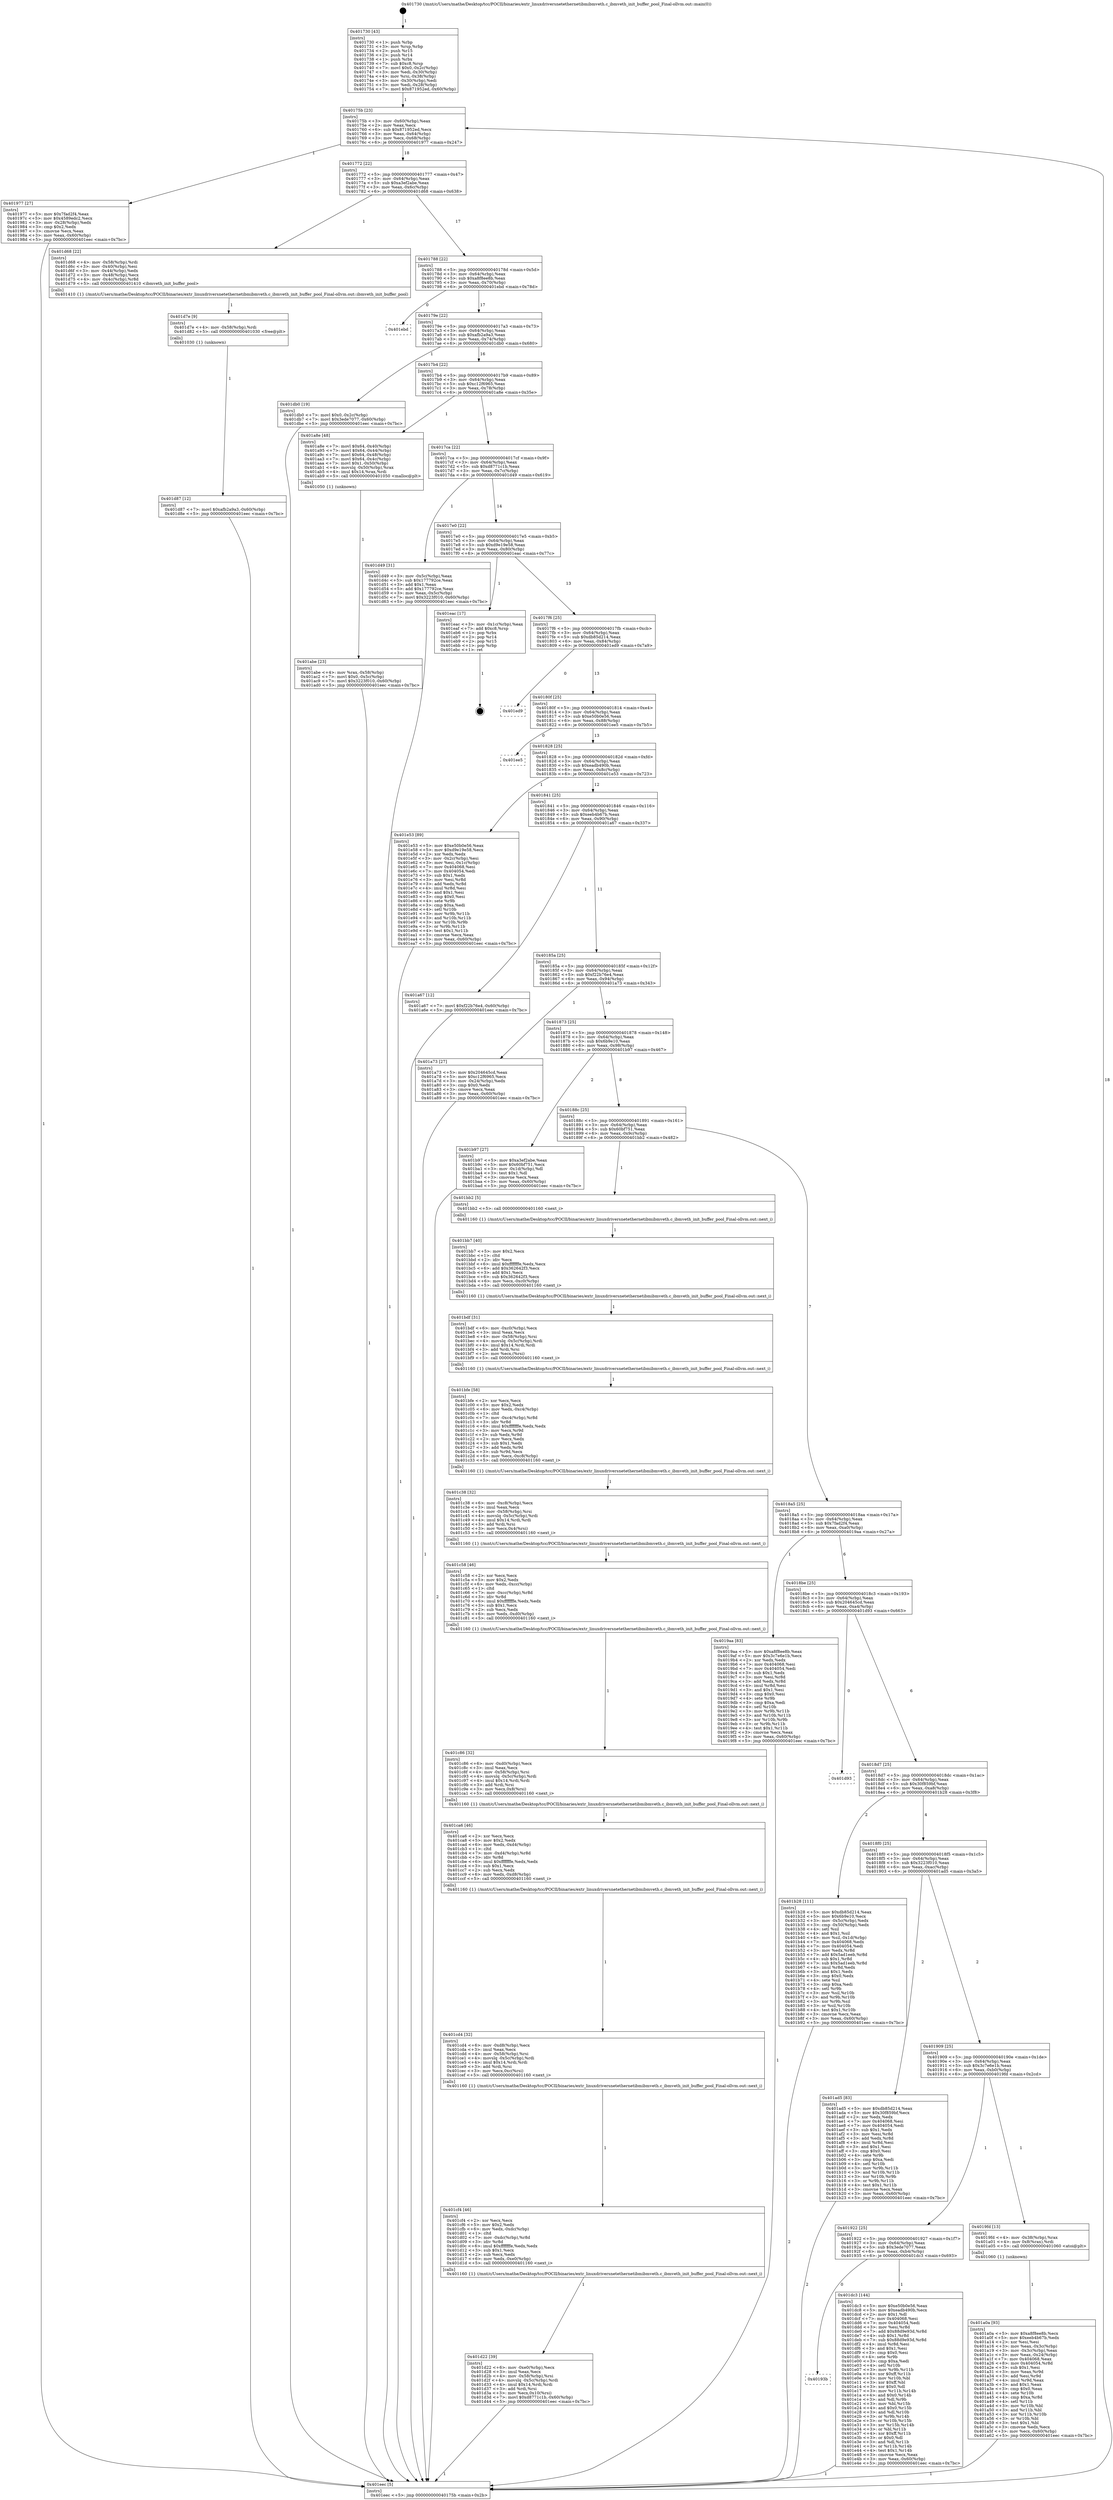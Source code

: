 digraph "0x401730" {
  label = "0x401730 (/mnt/c/Users/mathe/Desktop/tcc/POCII/binaries/extr_linuxdriversnetethernetibmibmveth.c_ibmveth_init_buffer_pool_Final-ollvm.out::main(0))"
  labelloc = "t"
  node[shape=record]

  Entry [label="",width=0.3,height=0.3,shape=circle,fillcolor=black,style=filled]
  "0x40175b" [label="{
     0x40175b [23]\l
     | [instrs]\l
     &nbsp;&nbsp;0x40175b \<+3\>: mov -0x60(%rbp),%eax\l
     &nbsp;&nbsp;0x40175e \<+2\>: mov %eax,%ecx\l
     &nbsp;&nbsp;0x401760 \<+6\>: sub $0x871952ed,%ecx\l
     &nbsp;&nbsp;0x401766 \<+3\>: mov %eax,-0x64(%rbp)\l
     &nbsp;&nbsp;0x401769 \<+3\>: mov %ecx,-0x68(%rbp)\l
     &nbsp;&nbsp;0x40176c \<+6\>: je 0000000000401977 \<main+0x247\>\l
  }"]
  "0x401977" [label="{
     0x401977 [27]\l
     | [instrs]\l
     &nbsp;&nbsp;0x401977 \<+5\>: mov $0x7fad2f4,%eax\l
     &nbsp;&nbsp;0x40197c \<+5\>: mov $0x4589edc2,%ecx\l
     &nbsp;&nbsp;0x401981 \<+3\>: mov -0x28(%rbp),%edx\l
     &nbsp;&nbsp;0x401984 \<+3\>: cmp $0x2,%edx\l
     &nbsp;&nbsp;0x401987 \<+3\>: cmovne %ecx,%eax\l
     &nbsp;&nbsp;0x40198a \<+3\>: mov %eax,-0x60(%rbp)\l
     &nbsp;&nbsp;0x40198d \<+5\>: jmp 0000000000401eec \<main+0x7bc\>\l
  }"]
  "0x401772" [label="{
     0x401772 [22]\l
     | [instrs]\l
     &nbsp;&nbsp;0x401772 \<+5\>: jmp 0000000000401777 \<main+0x47\>\l
     &nbsp;&nbsp;0x401777 \<+3\>: mov -0x64(%rbp),%eax\l
     &nbsp;&nbsp;0x40177a \<+5\>: sub $0xa3ef2abe,%eax\l
     &nbsp;&nbsp;0x40177f \<+3\>: mov %eax,-0x6c(%rbp)\l
     &nbsp;&nbsp;0x401782 \<+6\>: je 0000000000401d68 \<main+0x638\>\l
  }"]
  "0x401eec" [label="{
     0x401eec [5]\l
     | [instrs]\l
     &nbsp;&nbsp;0x401eec \<+5\>: jmp 000000000040175b \<main+0x2b\>\l
  }"]
  "0x401730" [label="{
     0x401730 [43]\l
     | [instrs]\l
     &nbsp;&nbsp;0x401730 \<+1\>: push %rbp\l
     &nbsp;&nbsp;0x401731 \<+3\>: mov %rsp,%rbp\l
     &nbsp;&nbsp;0x401734 \<+2\>: push %r15\l
     &nbsp;&nbsp;0x401736 \<+2\>: push %r14\l
     &nbsp;&nbsp;0x401738 \<+1\>: push %rbx\l
     &nbsp;&nbsp;0x401739 \<+7\>: sub $0xc8,%rsp\l
     &nbsp;&nbsp;0x401740 \<+7\>: movl $0x0,-0x2c(%rbp)\l
     &nbsp;&nbsp;0x401747 \<+3\>: mov %edi,-0x30(%rbp)\l
     &nbsp;&nbsp;0x40174a \<+4\>: mov %rsi,-0x38(%rbp)\l
     &nbsp;&nbsp;0x40174e \<+3\>: mov -0x30(%rbp),%edi\l
     &nbsp;&nbsp;0x401751 \<+3\>: mov %edi,-0x28(%rbp)\l
     &nbsp;&nbsp;0x401754 \<+7\>: movl $0x871952ed,-0x60(%rbp)\l
  }"]
  Exit [label="",width=0.3,height=0.3,shape=circle,fillcolor=black,style=filled,peripheries=2]
  "0x401d68" [label="{
     0x401d68 [22]\l
     | [instrs]\l
     &nbsp;&nbsp;0x401d68 \<+4\>: mov -0x58(%rbp),%rdi\l
     &nbsp;&nbsp;0x401d6c \<+3\>: mov -0x40(%rbp),%esi\l
     &nbsp;&nbsp;0x401d6f \<+3\>: mov -0x44(%rbp),%edx\l
     &nbsp;&nbsp;0x401d72 \<+3\>: mov -0x48(%rbp),%ecx\l
     &nbsp;&nbsp;0x401d75 \<+4\>: mov -0x4c(%rbp),%r8d\l
     &nbsp;&nbsp;0x401d79 \<+5\>: call 0000000000401410 \<ibmveth_init_buffer_pool\>\l
     | [calls]\l
     &nbsp;&nbsp;0x401410 \{1\} (/mnt/c/Users/mathe/Desktop/tcc/POCII/binaries/extr_linuxdriversnetethernetibmibmveth.c_ibmveth_init_buffer_pool_Final-ollvm.out::ibmveth_init_buffer_pool)\l
  }"]
  "0x401788" [label="{
     0x401788 [22]\l
     | [instrs]\l
     &nbsp;&nbsp;0x401788 \<+5\>: jmp 000000000040178d \<main+0x5d\>\l
     &nbsp;&nbsp;0x40178d \<+3\>: mov -0x64(%rbp),%eax\l
     &nbsp;&nbsp;0x401790 \<+5\>: sub $0xa8f8ee8b,%eax\l
     &nbsp;&nbsp;0x401795 \<+3\>: mov %eax,-0x70(%rbp)\l
     &nbsp;&nbsp;0x401798 \<+6\>: je 0000000000401ebd \<main+0x78d\>\l
  }"]
  "0x40193b" [label="{
     0x40193b\l
  }", style=dashed]
  "0x401ebd" [label="{
     0x401ebd\l
  }", style=dashed]
  "0x40179e" [label="{
     0x40179e [22]\l
     | [instrs]\l
     &nbsp;&nbsp;0x40179e \<+5\>: jmp 00000000004017a3 \<main+0x73\>\l
     &nbsp;&nbsp;0x4017a3 \<+3\>: mov -0x64(%rbp),%eax\l
     &nbsp;&nbsp;0x4017a6 \<+5\>: sub $0xafb2a9a3,%eax\l
     &nbsp;&nbsp;0x4017ab \<+3\>: mov %eax,-0x74(%rbp)\l
     &nbsp;&nbsp;0x4017ae \<+6\>: je 0000000000401db0 \<main+0x680\>\l
  }"]
  "0x401dc3" [label="{
     0x401dc3 [144]\l
     | [instrs]\l
     &nbsp;&nbsp;0x401dc3 \<+5\>: mov $0xe50b0e56,%eax\l
     &nbsp;&nbsp;0x401dc8 \<+5\>: mov $0xeadb490b,%ecx\l
     &nbsp;&nbsp;0x401dcd \<+2\>: mov $0x1,%dl\l
     &nbsp;&nbsp;0x401dcf \<+7\>: mov 0x404068,%esi\l
     &nbsp;&nbsp;0x401dd6 \<+7\>: mov 0x404054,%edi\l
     &nbsp;&nbsp;0x401ddd \<+3\>: mov %esi,%r8d\l
     &nbsp;&nbsp;0x401de0 \<+7\>: add $0x88d9e93d,%r8d\l
     &nbsp;&nbsp;0x401de7 \<+4\>: sub $0x1,%r8d\l
     &nbsp;&nbsp;0x401deb \<+7\>: sub $0x88d9e93d,%r8d\l
     &nbsp;&nbsp;0x401df2 \<+4\>: imul %r8d,%esi\l
     &nbsp;&nbsp;0x401df6 \<+3\>: and $0x1,%esi\l
     &nbsp;&nbsp;0x401df9 \<+3\>: cmp $0x0,%esi\l
     &nbsp;&nbsp;0x401dfc \<+4\>: sete %r9b\l
     &nbsp;&nbsp;0x401e00 \<+3\>: cmp $0xa,%edi\l
     &nbsp;&nbsp;0x401e03 \<+4\>: setl %r10b\l
     &nbsp;&nbsp;0x401e07 \<+3\>: mov %r9b,%r11b\l
     &nbsp;&nbsp;0x401e0a \<+4\>: xor $0xff,%r11b\l
     &nbsp;&nbsp;0x401e0e \<+3\>: mov %r10b,%bl\l
     &nbsp;&nbsp;0x401e11 \<+3\>: xor $0xff,%bl\l
     &nbsp;&nbsp;0x401e14 \<+3\>: xor $0x0,%dl\l
     &nbsp;&nbsp;0x401e17 \<+3\>: mov %r11b,%r14b\l
     &nbsp;&nbsp;0x401e1a \<+4\>: and $0x0,%r14b\l
     &nbsp;&nbsp;0x401e1e \<+3\>: and %dl,%r9b\l
     &nbsp;&nbsp;0x401e21 \<+3\>: mov %bl,%r15b\l
     &nbsp;&nbsp;0x401e24 \<+4\>: and $0x0,%r15b\l
     &nbsp;&nbsp;0x401e28 \<+3\>: and %dl,%r10b\l
     &nbsp;&nbsp;0x401e2b \<+3\>: or %r9b,%r14b\l
     &nbsp;&nbsp;0x401e2e \<+3\>: or %r10b,%r15b\l
     &nbsp;&nbsp;0x401e31 \<+3\>: xor %r15b,%r14b\l
     &nbsp;&nbsp;0x401e34 \<+3\>: or %bl,%r11b\l
     &nbsp;&nbsp;0x401e37 \<+4\>: xor $0xff,%r11b\l
     &nbsp;&nbsp;0x401e3b \<+3\>: or $0x0,%dl\l
     &nbsp;&nbsp;0x401e3e \<+3\>: and %dl,%r11b\l
     &nbsp;&nbsp;0x401e41 \<+3\>: or %r11b,%r14b\l
     &nbsp;&nbsp;0x401e44 \<+4\>: test $0x1,%r14b\l
     &nbsp;&nbsp;0x401e48 \<+3\>: cmovne %ecx,%eax\l
     &nbsp;&nbsp;0x401e4b \<+3\>: mov %eax,-0x60(%rbp)\l
     &nbsp;&nbsp;0x401e4e \<+5\>: jmp 0000000000401eec \<main+0x7bc\>\l
  }"]
  "0x401db0" [label="{
     0x401db0 [19]\l
     | [instrs]\l
     &nbsp;&nbsp;0x401db0 \<+7\>: movl $0x0,-0x2c(%rbp)\l
     &nbsp;&nbsp;0x401db7 \<+7\>: movl $0x3ede7077,-0x60(%rbp)\l
     &nbsp;&nbsp;0x401dbe \<+5\>: jmp 0000000000401eec \<main+0x7bc\>\l
  }"]
  "0x4017b4" [label="{
     0x4017b4 [22]\l
     | [instrs]\l
     &nbsp;&nbsp;0x4017b4 \<+5\>: jmp 00000000004017b9 \<main+0x89\>\l
     &nbsp;&nbsp;0x4017b9 \<+3\>: mov -0x64(%rbp),%eax\l
     &nbsp;&nbsp;0x4017bc \<+5\>: sub $0xc12f6965,%eax\l
     &nbsp;&nbsp;0x4017c1 \<+3\>: mov %eax,-0x78(%rbp)\l
     &nbsp;&nbsp;0x4017c4 \<+6\>: je 0000000000401a8e \<main+0x35e\>\l
  }"]
  "0x401d87" [label="{
     0x401d87 [12]\l
     | [instrs]\l
     &nbsp;&nbsp;0x401d87 \<+7\>: movl $0xafb2a9a3,-0x60(%rbp)\l
     &nbsp;&nbsp;0x401d8e \<+5\>: jmp 0000000000401eec \<main+0x7bc\>\l
  }"]
  "0x401a8e" [label="{
     0x401a8e [48]\l
     | [instrs]\l
     &nbsp;&nbsp;0x401a8e \<+7\>: movl $0x64,-0x40(%rbp)\l
     &nbsp;&nbsp;0x401a95 \<+7\>: movl $0x64,-0x44(%rbp)\l
     &nbsp;&nbsp;0x401a9c \<+7\>: movl $0x64,-0x48(%rbp)\l
     &nbsp;&nbsp;0x401aa3 \<+7\>: movl $0x64,-0x4c(%rbp)\l
     &nbsp;&nbsp;0x401aaa \<+7\>: movl $0x1,-0x50(%rbp)\l
     &nbsp;&nbsp;0x401ab1 \<+4\>: movslq -0x50(%rbp),%rax\l
     &nbsp;&nbsp;0x401ab5 \<+4\>: imul $0x14,%rax,%rdi\l
     &nbsp;&nbsp;0x401ab9 \<+5\>: call 0000000000401050 \<malloc@plt\>\l
     | [calls]\l
     &nbsp;&nbsp;0x401050 \{1\} (unknown)\l
  }"]
  "0x4017ca" [label="{
     0x4017ca [22]\l
     | [instrs]\l
     &nbsp;&nbsp;0x4017ca \<+5\>: jmp 00000000004017cf \<main+0x9f\>\l
     &nbsp;&nbsp;0x4017cf \<+3\>: mov -0x64(%rbp),%eax\l
     &nbsp;&nbsp;0x4017d2 \<+5\>: sub $0xd8771c1b,%eax\l
     &nbsp;&nbsp;0x4017d7 \<+3\>: mov %eax,-0x7c(%rbp)\l
     &nbsp;&nbsp;0x4017da \<+6\>: je 0000000000401d49 \<main+0x619\>\l
  }"]
  "0x401d7e" [label="{
     0x401d7e [9]\l
     | [instrs]\l
     &nbsp;&nbsp;0x401d7e \<+4\>: mov -0x58(%rbp),%rdi\l
     &nbsp;&nbsp;0x401d82 \<+5\>: call 0000000000401030 \<free@plt\>\l
     | [calls]\l
     &nbsp;&nbsp;0x401030 \{1\} (unknown)\l
  }"]
  "0x401d49" [label="{
     0x401d49 [31]\l
     | [instrs]\l
     &nbsp;&nbsp;0x401d49 \<+3\>: mov -0x5c(%rbp),%eax\l
     &nbsp;&nbsp;0x401d4c \<+5\>: sub $0x177792ce,%eax\l
     &nbsp;&nbsp;0x401d51 \<+3\>: add $0x1,%eax\l
     &nbsp;&nbsp;0x401d54 \<+5\>: add $0x177792ce,%eax\l
     &nbsp;&nbsp;0x401d59 \<+3\>: mov %eax,-0x5c(%rbp)\l
     &nbsp;&nbsp;0x401d5c \<+7\>: movl $0x3223f010,-0x60(%rbp)\l
     &nbsp;&nbsp;0x401d63 \<+5\>: jmp 0000000000401eec \<main+0x7bc\>\l
  }"]
  "0x4017e0" [label="{
     0x4017e0 [22]\l
     | [instrs]\l
     &nbsp;&nbsp;0x4017e0 \<+5\>: jmp 00000000004017e5 \<main+0xb5\>\l
     &nbsp;&nbsp;0x4017e5 \<+3\>: mov -0x64(%rbp),%eax\l
     &nbsp;&nbsp;0x4017e8 \<+5\>: sub $0xd9e19e58,%eax\l
     &nbsp;&nbsp;0x4017ed \<+3\>: mov %eax,-0x80(%rbp)\l
     &nbsp;&nbsp;0x4017f0 \<+6\>: je 0000000000401eac \<main+0x77c\>\l
  }"]
  "0x401d22" [label="{
     0x401d22 [39]\l
     | [instrs]\l
     &nbsp;&nbsp;0x401d22 \<+6\>: mov -0xe0(%rbp),%ecx\l
     &nbsp;&nbsp;0x401d28 \<+3\>: imul %eax,%ecx\l
     &nbsp;&nbsp;0x401d2b \<+4\>: mov -0x58(%rbp),%rsi\l
     &nbsp;&nbsp;0x401d2f \<+4\>: movslq -0x5c(%rbp),%rdi\l
     &nbsp;&nbsp;0x401d33 \<+4\>: imul $0x14,%rdi,%rdi\l
     &nbsp;&nbsp;0x401d37 \<+3\>: add %rdi,%rsi\l
     &nbsp;&nbsp;0x401d3a \<+3\>: mov %ecx,0x10(%rsi)\l
     &nbsp;&nbsp;0x401d3d \<+7\>: movl $0xd8771c1b,-0x60(%rbp)\l
     &nbsp;&nbsp;0x401d44 \<+5\>: jmp 0000000000401eec \<main+0x7bc\>\l
  }"]
  "0x401eac" [label="{
     0x401eac [17]\l
     | [instrs]\l
     &nbsp;&nbsp;0x401eac \<+3\>: mov -0x1c(%rbp),%eax\l
     &nbsp;&nbsp;0x401eaf \<+7\>: add $0xc8,%rsp\l
     &nbsp;&nbsp;0x401eb6 \<+1\>: pop %rbx\l
     &nbsp;&nbsp;0x401eb7 \<+2\>: pop %r14\l
     &nbsp;&nbsp;0x401eb9 \<+2\>: pop %r15\l
     &nbsp;&nbsp;0x401ebb \<+1\>: pop %rbp\l
     &nbsp;&nbsp;0x401ebc \<+1\>: ret\l
  }"]
  "0x4017f6" [label="{
     0x4017f6 [25]\l
     | [instrs]\l
     &nbsp;&nbsp;0x4017f6 \<+5\>: jmp 00000000004017fb \<main+0xcb\>\l
     &nbsp;&nbsp;0x4017fb \<+3\>: mov -0x64(%rbp),%eax\l
     &nbsp;&nbsp;0x4017fe \<+5\>: sub $0xdb85d214,%eax\l
     &nbsp;&nbsp;0x401803 \<+6\>: mov %eax,-0x84(%rbp)\l
     &nbsp;&nbsp;0x401809 \<+6\>: je 0000000000401ed9 \<main+0x7a9\>\l
  }"]
  "0x401cf4" [label="{
     0x401cf4 [46]\l
     | [instrs]\l
     &nbsp;&nbsp;0x401cf4 \<+2\>: xor %ecx,%ecx\l
     &nbsp;&nbsp;0x401cf6 \<+5\>: mov $0x2,%edx\l
     &nbsp;&nbsp;0x401cfb \<+6\>: mov %edx,-0xdc(%rbp)\l
     &nbsp;&nbsp;0x401d01 \<+1\>: cltd\l
     &nbsp;&nbsp;0x401d02 \<+7\>: mov -0xdc(%rbp),%r8d\l
     &nbsp;&nbsp;0x401d09 \<+3\>: idiv %r8d\l
     &nbsp;&nbsp;0x401d0c \<+6\>: imul $0xfffffffe,%edx,%edx\l
     &nbsp;&nbsp;0x401d12 \<+3\>: sub $0x1,%ecx\l
     &nbsp;&nbsp;0x401d15 \<+2\>: sub %ecx,%edx\l
     &nbsp;&nbsp;0x401d17 \<+6\>: mov %edx,-0xe0(%rbp)\l
     &nbsp;&nbsp;0x401d1d \<+5\>: call 0000000000401160 \<next_i\>\l
     | [calls]\l
     &nbsp;&nbsp;0x401160 \{1\} (/mnt/c/Users/mathe/Desktop/tcc/POCII/binaries/extr_linuxdriversnetethernetibmibmveth.c_ibmveth_init_buffer_pool_Final-ollvm.out::next_i)\l
  }"]
  "0x401ed9" [label="{
     0x401ed9\l
  }", style=dashed]
  "0x40180f" [label="{
     0x40180f [25]\l
     | [instrs]\l
     &nbsp;&nbsp;0x40180f \<+5\>: jmp 0000000000401814 \<main+0xe4\>\l
     &nbsp;&nbsp;0x401814 \<+3\>: mov -0x64(%rbp),%eax\l
     &nbsp;&nbsp;0x401817 \<+5\>: sub $0xe50b0e56,%eax\l
     &nbsp;&nbsp;0x40181c \<+6\>: mov %eax,-0x88(%rbp)\l
     &nbsp;&nbsp;0x401822 \<+6\>: je 0000000000401ee5 \<main+0x7b5\>\l
  }"]
  "0x401cd4" [label="{
     0x401cd4 [32]\l
     | [instrs]\l
     &nbsp;&nbsp;0x401cd4 \<+6\>: mov -0xd8(%rbp),%ecx\l
     &nbsp;&nbsp;0x401cda \<+3\>: imul %eax,%ecx\l
     &nbsp;&nbsp;0x401cdd \<+4\>: mov -0x58(%rbp),%rsi\l
     &nbsp;&nbsp;0x401ce1 \<+4\>: movslq -0x5c(%rbp),%rdi\l
     &nbsp;&nbsp;0x401ce5 \<+4\>: imul $0x14,%rdi,%rdi\l
     &nbsp;&nbsp;0x401ce9 \<+3\>: add %rdi,%rsi\l
     &nbsp;&nbsp;0x401cec \<+3\>: mov %ecx,0xc(%rsi)\l
     &nbsp;&nbsp;0x401cef \<+5\>: call 0000000000401160 \<next_i\>\l
     | [calls]\l
     &nbsp;&nbsp;0x401160 \{1\} (/mnt/c/Users/mathe/Desktop/tcc/POCII/binaries/extr_linuxdriversnetethernetibmibmveth.c_ibmveth_init_buffer_pool_Final-ollvm.out::next_i)\l
  }"]
  "0x401ee5" [label="{
     0x401ee5\l
  }", style=dashed]
  "0x401828" [label="{
     0x401828 [25]\l
     | [instrs]\l
     &nbsp;&nbsp;0x401828 \<+5\>: jmp 000000000040182d \<main+0xfd\>\l
     &nbsp;&nbsp;0x40182d \<+3\>: mov -0x64(%rbp),%eax\l
     &nbsp;&nbsp;0x401830 \<+5\>: sub $0xeadb490b,%eax\l
     &nbsp;&nbsp;0x401835 \<+6\>: mov %eax,-0x8c(%rbp)\l
     &nbsp;&nbsp;0x40183b \<+6\>: je 0000000000401e53 \<main+0x723\>\l
  }"]
  "0x401ca6" [label="{
     0x401ca6 [46]\l
     | [instrs]\l
     &nbsp;&nbsp;0x401ca6 \<+2\>: xor %ecx,%ecx\l
     &nbsp;&nbsp;0x401ca8 \<+5\>: mov $0x2,%edx\l
     &nbsp;&nbsp;0x401cad \<+6\>: mov %edx,-0xd4(%rbp)\l
     &nbsp;&nbsp;0x401cb3 \<+1\>: cltd\l
     &nbsp;&nbsp;0x401cb4 \<+7\>: mov -0xd4(%rbp),%r8d\l
     &nbsp;&nbsp;0x401cbb \<+3\>: idiv %r8d\l
     &nbsp;&nbsp;0x401cbe \<+6\>: imul $0xfffffffe,%edx,%edx\l
     &nbsp;&nbsp;0x401cc4 \<+3\>: sub $0x1,%ecx\l
     &nbsp;&nbsp;0x401cc7 \<+2\>: sub %ecx,%edx\l
     &nbsp;&nbsp;0x401cc9 \<+6\>: mov %edx,-0xd8(%rbp)\l
     &nbsp;&nbsp;0x401ccf \<+5\>: call 0000000000401160 \<next_i\>\l
     | [calls]\l
     &nbsp;&nbsp;0x401160 \{1\} (/mnt/c/Users/mathe/Desktop/tcc/POCII/binaries/extr_linuxdriversnetethernetibmibmveth.c_ibmveth_init_buffer_pool_Final-ollvm.out::next_i)\l
  }"]
  "0x401e53" [label="{
     0x401e53 [89]\l
     | [instrs]\l
     &nbsp;&nbsp;0x401e53 \<+5\>: mov $0xe50b0e56,%eax\l
     &nbsp;&nbsp;0x401e58 \<+5\>: mov $0xd9e19e58,%ecx\l
     &nbsp;&nbsp;0x401e5d \<+2\>: xor %edx,%edx\l
     &nbsp;&nbsp;0x401e5f \<+3\>: mov -0x2c(%rbp),%esi\l
     &nbsp;&nbsp;0x401e62 \<+3\>: mov %esi,-0x1c(%rbp)\l
     &nbsp;&nbsp;0x401e65 \<+7\>: mov 0x404068,%esi\l
     &nbsp;&nbsp;0x401e6c \<+7\>: mov 0x404054,%edi\l
     &nbsp;&nbsp;0x401e73 \<+3\>: sub $0x1,%edx\l
     &nbsp;&nbsp;0x401e76 \<+3\>: mov %esi,%r8d\l
     &nbsp;&nbsp;0x401e79 \<+3\>: add %edx,%r8d\l
     &nbsp;&nbsp;0x401e7c \<+4\>: imul %r8d,%esi\l
     &nbsp;&nbsp;0x401e80 \<+3\>: and $0x1,%esi\l
     &nbsp;&nbsp;0x401e83 \<+3\>: cmp $0x0,%esi\l
     &nbsp;&nbsp;0x401e86 \<+4\>: sete %r9b\l
     &nbsp;&nbsp;0x401e8a \<+3\>: cmp $0xa,%edi\l
     &nbsp;&nbsp;0x401e8d \<+4\>: setl %r10b\l
     &nbsp;&nbsp;0x401e91 \<+3\>: mov %r9b,%r11b\l
     &nbsp;&nbsp;0x401e94 \<+3\>: and %r10b,%r11b\l
     &nbsp;&nbsp;0x401e97 \<+3\>: xor %r10b,%r9b\l
     &nbsp;&nbsp;0x401e9a \<+3\>: or %r9b,%r11b\l
     &nbsp;&nbsp;0x401e9d \<+4\>: test $0x1,%r11b\l
     &nbsp;&nbsp;0x401ea1 \<+3\>: cmovne %ecx,%eax\l
     &nbsp;&nbsp;0x401ea4 \<+3\>: mov %eax,-0x60(%rbp)\l
     &nbsp;&nbsp;0x401ea7 \<+5\>: jmp 0000000000401eec \<main+0x7bc\>\l
  }"]
  "0x401841" [label="{
     0x401841 [25]\l
     | [instrs]\l
     &nbsp;&nbsp;0x401841 \<+5\>: jmp 0000000000401846 \<main+0x116\>\l
     &nbsp;&nbsp;0x401846 \<+3\>: mov -0x64(%rbp),%eax\l
     &nbsp;&nbsp;0x401849 \<+5\>: sub $0xeeb4b67b,%eax\l
     &nbsp;&nbsp;0x40184e \<+6\>: mov %eax,-0x90(%rbp)\l
     &nbsp;&nbsp;0x401854 \<+6\>: je 0000000000401a67 \<main+0x337\>\l
  }"]
  "0x401c86" [label="{
     0x401c86 [32]\l
     | [instrs]\l
     &nbsp;&nbsp;0x401c86 \<+6\>: mov -0xd0(%rbp),%ecx\l
     &nbsp;&nbsp;0x401c8c \<+3\>: imul %eax,%ecx\l
     &nbsp;&nbsp;0x401c8f \<+4\>: mov -0x58(%rbp),%rsi\l
     &nbsp;&nbsp;0x401c93 \<+4\>: movslq -0x5c(%rbp),%rdi\l
     &nbsp;&nbsp;0x401c97 \<+4\>: imul $0x14,%rdi,%rdi\l
     &nbsp;&nbsp;0x401c9b \<+3\>: add %rdi,%rsi\l
     &nbsp;&nbsp;0x401c9e \<+3\>: mov %ecx,0x8(%rsi)\l
     &nbsp;&nbsp;0x401ca1 \<+5\>: call 0000000000401160 \<next_i\>\l
     | [calls]\l
     &nbsp;&nbsp;0x401160 \{1\} (/mnt/c/Users/mathe/Desktop/tcc/POCII/binaries/extr_linuxdriversnetethernetibmibmveth.c_ibmveth_init_buffer_pool_Final-ollvm.out::next_i)\l
  }"]
  "0x401a67" [label="{
     0x401a67 [12]\l
     | [instrs]\l
     &nbsp;&nbsp;0x401a67 \<+7\>: movl $0xf22b76e4,-0x60(%rbp)\l
     &nbsp;&nbsp;0x401a6e \<+5\>: jmp 0000000000401eec \<main+0x7bc\>\l
  }"]
  "0x40185a" [label="{
     0x40185a [25]\l
     | [instrs]\l
     &nbsp;&nbsp;0x40185a \<+5\>: jmp 000000000040185f \<main+0x12f\>\l
     &nbsp;&nbsp;0x40185f \<+3\>: mov -0x64(%rbp),%eax\l
     &nbsp;&nbsp;0x401862 \<+5\>: sub $0xf22b76e4,%eax\l
     &nbsp;&nbsp;0x401867 \<+6\>: mov %eax,-0x94(%rbp)\l
     &nbsp;&nbsp;0x40186d \<+6\>: je 0000000000401a73 \<main+0x343\>\l
  }"]
  "0x401c58" [label="{
     0x401c58 [46]\l
     | [instrs]\l
     &nbsp;&nbsp;0x401c58 \<+2\>: xor %ecx,%ecx\l
     &nbsp;&nbsp;0x401c5a \<+5\>: mov $0x2,%edx\l
     &nbsp;&nbsp;0x401c5f \<+6\>: mov %edx,-0xcc(%rbp)\l
     &nbsp;&nbsp;0x401c65 \<+1\>: cltd\l
     &nbsp;&nbsp;0x401c66 \<+7\>: mov -0xcc(%rbp),%r8d\l
     &nbsp;&nbsp;0x401c6d \<+3\>: idiv %r8d\l
     &nbsp;&nbsp;0x401c70 \<+6\>: imul $0xfffffffe,%edx,%edx\l
     &nbsp;&nbsp;0x401c76 \<+3\>: sub $0x1,%ecx\l
     &nbsp;&nbsp;0x401c79 \<+2\>: sub %ecx,%edx\l
     &nbsp;&nbsp;0x401c7b \<+6\>: mov %edx,-0xd0(%rbp)\l
     &nbsp;&nbsp;0x401c81 \<+5\>: call 0000000000401160 \<next_i\>\l
     | [calls]\l
     &nbsp;&nbsp;0x401160 \{1\} (/mnt/c/Users/mathe/Desktop/tcc/POCII/binaries/extr_linuxdriversnetethernetibmibmveth.c_ibmveth_init_buffer_pool_Final-ollvm.out::next_i)\l
  }"]
  "0x401a73" [label="{
     0x401a73 [27]\l
     | [instrs]\l
     &nbsp;&nbsp;0x401a73 \<+5\>: mov $0x204645cd,%eax\l
     &nbsp;&nbsp;0x401a78 \<+5\>: mov $0xc12f6965,%ecx\l
     &nbsp;&nbsp;0x401a7d \<+3\>: mov -0x24(%rbp),%edx\l
     &nbsp;&nbsp;0x401a80 \<+3\>: cmp $0x0,%edx\l
     &nbsp;&nbsp;0x401a83 \<+3\>: cmove %ecx,%eax\l
     &nbsp;&nbsp;0x401a86 \<+3\>: mov %eax,-0x60(%rbp)\l
     &nbsp;&nbsp;0x401a89 \<+5\>: jmp 0000000000401eec \<main+0x7bc\>\l
  }"]
  "0x401873" [label="{
     0x401873 [25]\l
     | [instrs]\l
     &nbsp;&nbsp;0x401873 \<+5\>: jmp 0000000000401878 \<main+0x148\>\l
     &nbsp;&nbsp;0x401878 \<+3\>: mov -0x64(%rbp),%eax\l
     &nbsp;&nbsp;0x40187b \<+5\>: sub $0x6b9e10,%eax\l
     &nbsp;&nbsp;0x401880 \<+6\>: mov %eax,-0x98(%rbp)\l
     &nbsp;&nbsp;0x401886 \<+6\>: je 0000000000401b97 \<main+0x467\>\l
  }"]
  "0x401c38" [label="{
     0x401c38 [32]\l
     | [instrs]\l
     &nbsp;&nbsp;0x401c38 \<+6\>: mov -0xc8(%rbp),%ecx\l
     &nbsp;&nbsp;0x401c3e \<+3\>: imul %eax,%ecx\l
     &nbsp;&nbsp;0x401c41 \<+4\>: mov -0x58(%rbp),%rsi\l
     &nbsp;&nbsp;0x401c45 \<+4\>: movslq -0x5c(%rbp),%rdi\l
     &nbsp;&nbsp;0x401c49 \<+4\>: imul $0x14,%rdi,%rdi\l
     &nbsp;&nbsp;0x401c4d \<+3\>: add %rdi,%rsi\l
     &nbsp;&nbsp;0x401c50 \<+3\>: mov %ecx,0x4(%rsi)\l
     &nbsp;&nbsp;0x401c53 \<+5\>: call 0000000000401160 \<next_i\>\l
     | [calls]\l
     &nbsp;&nbsp;0x401160 \{1\} (/mnt/c/Users/mathe/Desktop/tcc/POCII/binaries/extr_linuxdriversnetethernetibmibmveth.c_ibmveth_init_buffer_pool_Final-ollvm.out::next_i)\l
  }"]
  "0x401b97" [label="{
     0x401b97 [27]\l
     | [instrs]\l
     &nbsp;&nbsp;0x401b97 \<+5\>: mov $0xa3ef2abe,%eax\l
     &nbsp;&nbsp;0x401b9c \<+5\>: mov $0x60bf751,%ecx\l
     &nbsp;&nbsp;0x401ba1 \<+3\>: mov -0x1d(%rbp),%dl\l
     &nbsp;&nbsp;0x401ba4 \<+3\>: test $0x1,%dl\l
     &nbsp;&nbsp;0x401ba7 \<+3\>: cmovne %ecx,%eax\l
     &nbsp;&nbsp;0x401baa \<+3\>: mov %eax,-0x60(%rbp)\l
     &nbsp;&nbsp;0x401bad \<+5\>: jmp 0000000000401eec \<main+0x7bc\>\l
  }"]
  "0x40188c" [label="{
     0x40188c [25]\l
     | [instrs]\l
     &nbsp;&nbsp;0x40188c \<+5\>: jmp 0000000000401891 \<main+0x161\>\l
     &nbsp;&nbsp;0x401891 \<+3\>: mov -0x64(%rbp),%eax\l
     &nbsp;&nbsp;0x401894 \<+5\>: sub $0x60bf751,%eax\l
     &nbsp;&nbsp;0x401899 \<+6\>: mov %eax,-0x9c(%rbp)\l
     &nbsp;&nbsp;0x40189f \<+6\>: je 0000000000401bb2 \<main+0x482\>\l
  }"]
  "0x401bfe" [label="{
     0x401bfe [58]\l
     | [instrs]\l
     &nbsp;&nbsp;0x401bfe \<+2\>: xor %ecx,%ecx\l
     &nbsp;&nbsp;0x401c00 \<+5\>: mov $0x2,%edx\l
     &nbsp;&nbsp;0x401c05 \<+6\>: mov %edx,-0xc4(%rbp)\l
     &nbsp;&nbsp;0x401c0b \<+1\>: cltd\l
     &nbsp;&nbsp;0x401c0c \<+7\>: mov -0xc4(%rbp),%r8d\l
     &nbsp;&nbsp;0x401c13 \<+3\>: idiv %r8d\l
     &nbsp;&nbsp;0x401c16 \<+6\>: imul $0xfffffffe,%edx,%edx\l
     &nbsp;&nbsp;0x401c1c \<+3\>: mov %ecx,%r9d\l
     &nbsp;&nbsp;0x401c1f \<+3\>: sub %edx,%r9d\l
     &nbsp;&nbsp;0x401c22 \<+2\>: mov %ecx,%edx\l
     &nbsp;&nbsp;0x401c24 \<+3\>: sub $0x1,%edx\l
     &nbsp;&nbsp;0x401c27 \<+3\>: add %edx,%r9d\l
     &nbsp;&nbsp;0x401c2a \<+3\>: sub %r9d,%ecx\l
     &nbsp;&nbsp;0x401c2d \<+6\>: mov %ecx,-0xc8(%rbp)\l
     &nbsp;&nbsp;0x401c33 \<+5\>: call 0000000000401160 \<next_i\>\l
     | [calls]\l
     &nbsp;&nbsp;0x401160 \{1\} (/mnt/c/Users/mathe/Desktop/tcc/POCII/binaries/extr_linuxdriversnetethernetibmibmveth.c_ibmveth_init_buffer_pool_Final-ollvm.out::next_i)\l
  }"]
  "0x401bb2" [label="{
     0x401bb2 [5]\l
     | [instrs]\l
     &nbsp;&nbsp;0x401bb2 \<+5\>: call 0000000000401160 \<next_i\>\l
     | [calls]\l
     &nbsp;&nbsp;0x401160 \{1\} (/mnt/c/Users/mathe/Desktop/tcc/POCII/binaries/extr_linuxdriversnetethernetibmibmveth.c_ibmveth_init_buffer_pool_Final-ollvm.out::next_i)\l
  }"]
  "0x4018a5" [label="{
     0x4018a5 [25]\l
     | [instrs]\l
     &nbsp;&nbsp;0x4018a5 \<+5\>: jmp 00000000004018aa \<main+0x17a\>\l
     &nbsp;&nbsp;0x4018aa \<+3\>: mov -0x64(%rbp),%eax\l
     &nbsp;&nbsp;0x4018ad \<+5\>: sub $0x7fad2f4,%eax\l
     &nbsp;&nbsp;0x4018b2 \<+6\>: mov %eax,-0xa0(%rbp)\l
     &nbsp;&nbsp;0x4018b8 \<+6\>: je 00000000004019aa \<main+0x27a\>\l
  }"]
  "0x401bdf" [label="{
     0x401bdf [31]\l
     | [instrs]\l
     &nbsp;&nbsp;0x401bdf \<+6\>: mov -0xc0(%rbp),%ecx\l
     &nbsp;&nbsp;0x401be5 \<+3\>: imul %eax,%ecx\l
     &nbsp;&nbsp;0x401be8 \<+4\>: mov -0x58(%rbp),%rsi\l
     &nbsp;&nbsp;0x401bec \<+4\>: movslq -0x5c(%rbp),%rdi\l
     &nbsp;&nbsp;0x401bf0 \<+4\>: imul $0x14,%rdi,%rdi\l
     &nbsp;&nbsp;0x401bf4 \<+3\>: add %rdi,%rsi\l
     &nbsp;&nbsp;0x401bf7 \<+2\>: mov %ecx,(%rsi)\l
     &nbsp;&nbsp;0x401bf9 \<+5\>: call 0000000000401160 \<next_i\>\l
     | [calls]\l
     &nbsp;&nbsp;0x401160 \{1\} (/mnt/c/Users/mathe/Desktop/tcc/POCII/binaries/extr_linuxdriversnetethernetibmibmveth.c_ibmveth_init_buffer_pool_Final-ollvm.out::next_i)\l
  }"]
  "0x4019aa" [label="{
     0x4019aa [83]\l
     | [instrs]\l
     &nbsp;&nbsp;0x4019aa \<+5\>: mov $0xa8f8ee8b,%eax\l
     &nbsp;&nbsp;0x4019af \<+5\>: mov $0x3c7e6e1b,%ecx\l
     &nbsp;&nbsp;0x4019b4 \<+2\>: xor %edx,%edx\l
     &nbsp;&nbsp;0x4019b6 \<+7\>: mov 0x404068,%esi\l
     &nbsp;&nbsp;0x4019bd \<+7\>: mov 0x404054,%edi\l
     &nbsp;&nbsp;0x4019c4 \<+3\>: sub $0x1,%edx\l
     &nbsp;&nbsp;0x4019c7 \<+3\>: mov %esi,%r8d\l
     &nbsp;&nbsp;0x4019ca \<+3\>: add %edx,%r8d\l
     &nbsp;&nbsp;0x4019cd \<+4\>: imul %r8d,%esi\l
     &nbsp;&nbsp;0x4019d1 \<+3\>: and $0x1,%esi\l
     &nbsp;&nbsp;0x4019d4 \<+3\>: cmp $0x0,%esi\l
     &nbsp;&nbsp;0x4019d7 \<+4\>: sete %r9b\l
     &nbsp;&nbsp;0x4019db \<+3\>: cmp $0xa,%edi\l
     &nbsp;&nbsp;0x4019de \<+4\>: setl %r10b\l
     &nbsp;&nbsp;0x4019e2 \<+3\>: mov %r9b,%r11b\l
     &nbsp;&nbsp;0x4019e5 \<+3\>: and %r10b,%r11b\l
     &nbsp;&nbsp;0x4019e8 \<+3\>: xor %r10b,%r9b\l
     &nbsp;&nbsp;0x4019eb \<+3\>: or %r9b,%r11b\l
     &nbsp;&nbsp;0x4019ee \<+4\>: test $0x1,%r11b\l
     &nbsp;&nbsp;0x4019f2 \<+3\>: cmovne %ecx,%eax\l
     &nbsp;&nbsp;0x4019f5 \<+3\>: mov %eax,-0x60(%rbp)\l
     &nbsp;&nbsp;0x4019f8 \<+5\>: jmp 0000000000401eec \<main+0x7bc\>\l
  }"]
  "0x4018be" [label="{
     0x4018be [25]\l
     | [instrs]\l
     &nbsp;&nbsp;0x4018be \<+5\>: jmp 00000000004018c3 \<main+0x193\>\l
     &nbsp;&nbsp;0x4018c3 \<+3\>: mov -0x64(%rbp),%eax\l
     &nbsp;&nbsp;0x4018c6 \<+5\>: sub $0x204645cd,%eax\l
     &nbsp;&nbsp;0x4018cb \<+6\>: mov %eax,-0xa4(%rbp)\l
     &nbsp;&nbsp;0x4018d1 \<+6\>: je 0000000000401d93 \<main+0x663\>\l
  }"]
  "0x401bb7" [label="{
     0x401bb7 [40]\l
     | [instrs]\l
     &nbsp;&nbsp;0x401bb7 \<+5\>: mov $0x2,%ecx\l
     &nbsp;&nbsp;0x401bbc \<+1\>: cltd\l
     &nbsp;&nbsp;0x401bbd \<+2\>: idiv %ecx\l
     &nbsp;&nbsp;0x401bbf \<+6\>: imul $0xfffffffe,%edx,%ecx\l
     &nbsp;&nbsp;0x401bc5 \<+6\>: add $0x362642f3,%ecx\l
     &nbsp;&nbsp;0x401bcb \<+3\>: add $0x1,%ecx\l
     &nbsp;&nbsp;0x401bce \<+6\>: sub $0x362642f3,%ecx\l
     &nbsp;&nbsp;0x401bd4 \<+6\>: mov %ecx,-0xc0(%rbp)\l
     &nbsp;&nbsp;0x401bda \<+5\>: call 0000000000401160 \<next_i\>\l
     | [calls]\l
     &nbsp;&nbsp;0x401160 \{1\} (/mnt/c/Users/mathe/Desktop/tcc/POCII/binaries/extr_linuxdriversnetethernetibmibmveth.c_ibmveth_init_buffer_pool_Final-ollvm.out::next_i)\l
  }"]
  "0x401d93" [label="{
     0x401d93\l
  }", style=dashed]
  "0x4018d7" [label="{
     0x4018d7 [25]\l
     | [instrs]\l
     &nbsp;&nbsp;0x4018d7 \<+5\>: jmp 00000000004018dc \<main+0x1ac\>\l
     &nbsp;&nbsp;0x4018dc \<+3\>: mov -0x64(%rbp),%eax\l
     &nbsp;&nbsp;0x4018df \<+5\>: sub $0x30f859bf,%eax\l
     &nbsp;&nbsp;0x4018e4 \<+6\>: mov %eax,-0xa8(%rbp)\l
     &nbsp;&nbsp;0x4018ea \<+6\>: je 0000000000401b28 \<main+0x3f8\>\l
  }"]
  "0x401abe" [label="{
     0x401abe [23]\l
     | [instrs]\l
     &nbsp;&nbsp;0x401abe \<+4\>: mov %rax,-0x58(%rbp)\l
     &nbsp;&nbsp;0x401ac2 \<+7\>: movl $0x0,-0x5c(%rbp)\l
     &nbsp;&nbsp;0x401ac9 \<+7\>: movl $0x3223f010,-0x60(%rbp)\l
     &nbsp;&nbsp;0x401ad0 \<+5\>: jmp 0000000000401eec \<main+0x7bc\>\l
  }"]
  "0x401b28" [label="{
     0x401b28 [111]\l
     | [instrs]\l
     &nbsp;&nbsp;0x401b28 \<+5\>: mov $0xdb85d214,%eax\l
     &nbsp;&nbsp;0x401b2d \<+5\>: mov $0x6b9e10,%ecx\l
     &nbsp;&nbsp;0x401b32 \<+3\>: mov -0x5c(%rbp),%edx\l
     &nbsp;&nbsp;0x401b35 \<+3\>: cmp -0x50(%rbp),%edx\l
     &nbsp;&nbsp;0x401b38 \<+4\>: setl %sil\l
     &nbsp;&nbsp;0x401b3c \<+4\>: and $0x1,%sil\l
     &nbsp;&nbsp;0x401b40 \<+4\>: mov %sil,-0x1d(%rbp)\l
     &nbsp;&nbsp;0x401b44 \<+7\>: mov 0x404068,%edx\l
     &nbsp;&nbsp;0x401b4b \<+7\>: mov 0x404054,%edi\l
     &nbsp;&nbsp;0x401b52 \<+3\>: mov %edx,%r8d\l
     &nbsp;&nbsp;0x401b55 \<+7\>: add $0x5ad1eeb,%r8d\l
     &nbsp;&nbsp;0x401b5c \<+4\>: sub $0x1,%r8d\l
     &nbsp;&nbsp;0x401b60 \<+7\>: sub $0x5ad1eeb,%r8d\l
     &nbsp;&nbsp;0x401b67 \<+4\>: imul %r8d,%edx\l
     &nbsp;&nbsp;0x401b6b \<+3\>: and $0x1,%edx\l
     &nbsp;&nbsp;0x401b6e \<+3\>: cmp $0x0,%edx\l
     &nbsp;&nbsp;0x401b71 \<+4\>: sete %sil\l
     &nbsp;&nbsp;0x401b75 \<+3\>: cmp $0xa,%edi\l
     &nbsp;&nbsp;0x401b78 \<+4\>: setl %r9b\l
     &nbsp;&nbsp;0x401b7c \<+3\>: mov %sil,%r10b\l
     &nbsp;&nbsp;0x401b7f \<+3\>: and %r9b,%r10b\l
     &nbsp;&nbsp;0x401b82 \<+3\>: xor %r9b,%sil\l
     &nbsp;&nbsp;0x401b85 \<+3\>: or %sil,%r10b\l
     &nbsp;&nbsp;0x401b88 \<+4\>: test $0x1,%r10b\l
     &nbsp;&nbsp;0x401b8c \<+3\>: cmovne %ecx,%eax\l
     &nbsp;&nbsp;0x401b8f \<+3\>: mov %eax,-0x60(%rbp)\l
     &nbsp;&nbsp;0x401b92 \<+5\>: jmp 0000000000401eec \<main+0x7bc\>\l
  }"]
  "0x4018f0" [label="{
     0x4018f0 [25]\l
     | [instrs]\l
     &nbsp;&nbsp;0x4018f0 \<+5\>: jmp 00000000004018f5 \<main+0x1c5\>\l
     &nbsp;&nbsp;0x4018f5 \<+3\>: mov -0x64(%rbp),%eax\l
     &nbsp;&nbsp;0x4018f8 \<+5\>: sub $0x3223f010,%eax\l
     &nbsp;&nbsp;0x4018fd \<+6\>: mov %eax,-0xac(%rbp)\l
     &nbsp;&nbsp;0x401903 \<+6\>: je 0000000000401ad5 \<main+0x3a5\>\l
  }"]
  "0x401a0a" [label="{
     0x401a0a [93]\l
     | [instrs]\l
     &nbsp;&nbsp;0x401a0a \<+5\>: mov $0xa8f8ee8b,%ecx\l
     &nbsp;&nbsp;0x401a0f \<+5\>: mov $0xeeb4b67b,%edx\l
     &nbsp;&nbsp;0x401a14 \<+2\>: xor %esi,%esi\l
     &nbsp;&nbsp;0x401a16 \<+3\>: mov %eax,-0x3c(%rbp)\l
     &nbsp;&nbsp;0x401a19 \<+3\>: mov -0x3c(%rbp),%eax\l
     &nbsp;&nbsp;0x401a1c \<+3\>: mov %eax,-0x24(%rbp)\l
     &nbsp;&nbsp;0x401a1f \<+7\>: mov 0x404068,%eax\l
     &nbsp;&nbsp;0x401a26 \<+8\>: mov 0x404054,%r8d\l
     &nbsp;&nbsp;0x401a2e \<+3\>: sub $0x1,%esi\l
     &nbsp;&nbsp;0x401a31 \<+3\>: mov %eax,%r9d\l
     &nbsp;&nbsp;0x401a34 \<+3\>: add %esi,%r9d\l
     &nbsp;&nbsp;0x401a37 \<+4\>: imul %r9d,%eax\l
     &nbsp;&nbsp;0x401a3b \<+3\>: and $0x1,%eax\l
     &nbsp;&nbsp;0x401a3e \<+3\>: cmp $0x0,%eax\l
     &nbsp;&nbsp;0x401a41 \<+4\>: sete %r10b\l
     &nbsp;&nbsp;0x401a45 \<+4\>: cmp $0xa,%r8d\l
     &nbsp;&nbsp;0x401a49 \<+4\>: setl %r11b\l
     &nbsp;&nbsp;0x401a4d \<+3\>: mov %r10b,%bl\l
     &nbsp;&nbsp;0x401a50 \<+3\>: and %r11b,%bl\l
     &nbsp;&nbsp;0x401a53 \<+3\>: xor %r11b,%r10b\l
     &nbsp;&nbsp;0x401a56 \<+3\>: or %r10b,%bl\l
     &nbsp;&nbsp;0x401a59 \<+3\>: test $0x1,%bl\l
     &nbsp;&nbsp;0x401a5c \<+3\>: cmovne %edx,%ecx\l
     &nbsp;&nbsp;0x401a5f \<+3\>: mov %ecx,-0x60(%rbp)\l
     &nbsp;&nbsp;0x401a62 \<+5\>: jmp 0000000000401eec \<main+0x7bc\>\l
  }"]
  "0x401ad5" [label="{
     0x401ad5 [83]\l
     | [instrs]\l
     &nbsp;&nbsp;0x401ad5 \<+5\>: mov $0xdb85d214,%eax\l
     &nbsp;&nbsp;0x401ada \<+5\>: mov $0x30f859bf,%ecx\l
     &nbsp;&nbsp;0x401adf \<+2\>: xor %edx,%edx\l
     &nbsp;&nbsp;0x401ae1 \<+7\>: mov 0x404068,%esi\l
     &nbsp;&nbsp;0x401ae8 \<+7\>: mov 0x404054,%edi\l
     &nbsp;&nbsp;0x401aef \<+3\>: sub $0x1,%edx\l
     &nbsp;&nbsp;0x401af2 \<+3\>: mov %esi,%r8d\l
     &nbsp;&nbsp;0x401af5 \<+3\>: add %edx,%r8d\l
     &nbsp;&nbsp;0x401af8 \<+4\>: imul %r8d,%esi\l
     &nbsp;&nbsp;0x401afc \<+3\>: and $0x1,%esi\l
     &nbsp;&nbsp;0x401aff \<+3\>: cmp $0x0,%esi\l
     &nbsp;&nbsp;0x401b02 \<+4\>: sete %r9b\l
     &nbsp;&nbsp;0x401b06 \<+3\>: cmp $0xa,%edi\l
     &nbsp;&nbsp;0x401b09 \<+4\>: setl %r10b\l
     &nbsp;&nbsp;0x401b0d \<+3\>: mov %r9b,%r11b\l
     &nbsp;&nbsp;0x401b10 \<+3\>: and %r10b,%r11b\l
     &nbsp;&nbsp;0x401b13 \<+3\>: xor %r10b,%r9b\l
     &nbsp;&nbsp;0x401b16 \<+3\>: or %r9b,%r11b\l
     &nbsp;&nbsp;0x401b19 \<+4\>: test $0x1,%r11b\l
     &nbsp;&nbsp;0x401b1d \<+3\>: cmovne %ecx,%eax\l
     &nbsp;&nbsp;0x401b20 \<+3\>: mov %eax,-0x60(%rbp)\l
     &nbsp;&nbsp;0x401b23 \<+5\>: jmp 0000000000401eec \<main+0x7bc\>\l
  }"]
  "0x401909" [label="{
     0x401909 [25]\l
     | [instrs]\l
     &nbsp;&nbsp;0x401909 \<+5\>: jmp 000000000040190e \<main+0x1de\>\l
     &nbsp;&nbsp;0x40190e \<+3\>: mov -0x64(%rbp),%eax\l
     &nbsp;&nbsp;0x401911 \<+5\>: sub $0x3c7e6e1b,%eax\l
     &nbsp;&nbsp;0x401916 \<+6\>: mov %eax,-0xb0(%rbp)\l
     &nbsp;&nbsp;0x40191c \<+6\>: je 00000000004019fd \<main+0x2cd\>\l
  }"]
  "0x401922" [label="{
     0x401922 [25]\l
     | [instrs]\l
     &nbsp;&nbsp;0x401922 \<+5\>: jmp 0000000000401927 \<main+0x1f7\>\l
     &nbsp;&nbsp;0x401927 \<+3\>: mov -0x64(%rbp),%eax\l
     &nbsp;&nbsp;0x40192a \<+5\>: sub $0x3ede7077,%eax\l
     &nbsp;&nbsp;0x40192f \<+6\>: mov %eax,-0xb4(%rbp)\l
     &nbsp;&nbsp;0x401935 \<+6\>: je 0000000000401dc3 \<main+0x693\>\l
  }"]
  "0x4019fd" [label="{
     0x4019fd [13]\l
     | [instrs]\l
     &nbsp;&nbsp;0x4019fd \<+4\>: mov -0x38(%rbp),%rax\l
     &nbsp;&nbsp;0x401a01 \<+4\>: mov 0x8(%rax),%rdi\l
     &nbsp;&nbsp;0x401a05 \<+5\>: call 0000000000401060 \<atoi@plt\>\l
     | [calls]\l
     &nbsp;&nbsp;0x401060 \{1\} (unknown)\l
  }"]
  Entry -> "0x401730" [label=" 1"]
  "0x40175b" -> "0x401977" [label=" 1"]
  "0x40175b" -> "0x401772" [label=" 18"]
  "0x401977" -> "0x401eec" [label=" 1"]
  "0x401730" -> "0x40175b" [label=" 1"]
  "0x401eec" -> "0x40175b" [label=" 18"]
  "0x401eac" -> Exit [label=" 1"]
  "0x401772" -> "0x401d68" [label=" 1"]
  "0x401772" -> "0x401788" [label=" 17"]
  "0x401e53" -> "0x401eec" [label=" 1"]
  "0x401788" -> "0x401ebd" [label=" 0"]
  "0x401788" -> "0x40179e" [label=" 17"]
  "0x401dc3" -> "0x401eec" [label=" 1"]
  "0x40179e" -> "0x401db0" [label=" 1"]
  "0x40179e" -> "0x4017b4" [label=" 16"]
  "0x401922" -> "0x40193b" [label=" 0"]
  "0x4017b4" -> "0x401a8e" [label=" 1"]
  "0x4017b4" -> "0x4017ca" [label=" 15"]
  "0x401922" -> "0x401dc3" [label=" 1"]
  "0x4017ca" -> "0x401d49" [label=" 1"]
  "0x4017ca" -> "0x4017e0" [label=" 14"]
  "0x401db0" -> "0x401eec" [label=" 1"]
  "0x4017e0" -> "0x401eac" [label=" 1"]
  "0x4017e0" -> "0x4017f6" [label=" 13"]
  "0x401d87" -> "0x401eec" [label=" 1"]
  "0x4017f6" -> "0x401ed9" [label=" 0"]
  "0x4017f6" -> "0x40180f" [label=" 13"]
  "0x401d7e" -> "0x401d87" [label=" 1"]
  "0x40180f" -> "0x401ee5" [label=" 0"]
  "0x40180f" -> "0x401828" [label=" 13"]
  "0x401d68" -> "0x401d7e" [label=" 1"]
  "0x401828" -> "0x401e53" [label=" 1"]
  "0x401828" -> "0x401841" [label=" 12"]
  "0x401d49" -> "0x401eec" [label=" 1"]
  "0x401841" -> "0x401a67" [label=" 1"]
  "0x401841" -> "0x40185a" [label=" 11"]
  "0x401d22" -> "0x401eec" [label=" 1"]
  "0x40185a" -> "0x401a73" [label=" 1"]
  "0x40185a" -> "0x401873" [label=" 10"]
  "0x401cf4" -> "0x401d22" [label=" 1"]
  "0x401873" -> "0x401b97" [label=" 2"]
  "0x401873" -> "0x40188c" [label=" 8"]
  "0x401cd4" -> "0x401cf4" [label=" 1"]
  "0x40188c" -> "0x401bb2" [label=" 1"]
  "0x40188c" -> "0x4018a5" [label=" 7"]
  "0x401ca6" -> "0x401cd4" [label=" 1"]
  "0x4018a5" -> "0x4019aa" [label=" 1"]
  "0x4018a5" -> "0x4018be" [label=" 6"]
  "0x4019aa" -> "0x401eec" [label=" 1"]
  "0x401c86" -> "0x401ca6" [label=" 1"]
  "0x4018be" -> "0x401d93" [label=" 0"]
  "0x4018be" -> "0x4018d7" [label=" 6"]
  "0x401c58" -> "0x401c86" [label=" 1"]
  "0x4018d7" -> "0x401b28" [label=" 2"]
  "0x4018d7" -> "0x4018f0" [label=" 4"]
  "0x401c38" -> "0x401c58" [label=" 1"]
  "0x4018f0" -> "0x401ad5" [label=" 2"]
  "0x4018f0" -> "0x401909" [label=" 2"]
  "0x401bfe" -> "0x401c38" [label=" 1"]
  "0x401909" -> "0x4019fd" [label=" 1"]
  "0x401909" -> "0x401922" [label=" 1"]
  "0x4019fd" -> "0x401a0a" [label=" 1"]
  "0x401a0a" -> "0x401eec" [label=" 1"]
  "0x401a67" -> "0x401eec" [label=" 1"]
  "0x401a73" -> "0x401eec" [label=" 1"]
  "0x401a8e" -> "0x401abe" [label=" 1"]
  "0x401abe" -> "0x401eec" [label=" 1"]
  "0x401ad5" -> "0x401eec" [label=" 2"]
  "0x401b28" -> "0x401eec" [label=" 2"]
  "0x401b97" -> "0x401eec" [label=" 2"]
  "0x401bb2" -> "0x401bb7" [label=" 1"]
  "0x401bb7" -> "0x401bdf" [label=" 1"]
  "0x401bdf" -> "0x401bfe" [label=" 1"]
}
